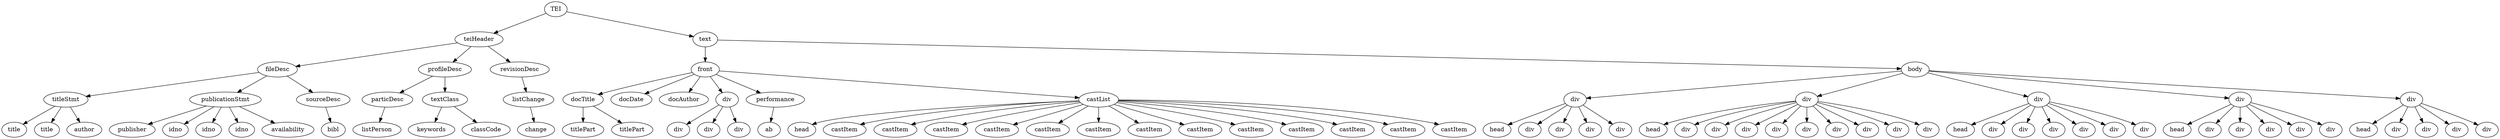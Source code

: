 digraph Tree {
	"t0" [label = "TEI"];
	"t1" [label = "teiHeader"];
	"t2" [label = "fileDesc"];
	"t3" [label = "titleStmt"];
	"t4" [label = "title"];
	"t5" [label = "title"];
	"t6" [label = "author"];
	"t7" [label = "publicationStmt"];
	"t8" [label = "publisher"];
	"t9" [label = "idno"];
	"t10" [label = "idno"];
	"t11" [label = "idno"];
	"t12" [label = "availability"];
	"t13" [label = "sourceDesc"];
	"t14" [label = "bibl"];
	"t15" [label = "profileDesc"];
	"t16" [label = "particDesc"];
	"t17" [label = "listPerson"];
	"t18" [label = "textClass"];
	"t19" [label = "keywords"];
	"t20" [label = "classCode"];
	"t21" [label = "revisionDesc"];
	"t22" [label = "listChange"];
	"t23" [label = "change"];
	"t24" [label = "text"];
	"t25" [label = "front"];
	"t26" [label = "docTitle"];
	"t27" [label = "titlePart"];
	"t28" [label = "titlePart"];
	"t29" [label = "docDate"];
	"t30" [label = "docAuthor"];
	"t31" [label = "div"];
	"t32" [label = "div"];
	"t33" [label = "div"];
	"t34" [label = "div"];
	"t35" [label = "performance"];
	"t36" [label = "ab"];
	"t37" [label = "castList"];
	"t38" [label = "head"];
	"t39" [label = "castItem"];
	"t40" [label = "castItem"];
	"t41" [label = "castItem"];
	"t42" [label = "castItem"];
	"t43" [label = "castItem"];
	"t44" [label = "castItem"];
	"t45" [label = "castItem"];
	"t46" [label = "castItem"];
	"t47" [label = "castItem"];
	"t48" [label = "castItem"];
	"t49" [label = "castItem"];
	"t50" [label = "castItem"];
	"t51" [label = "castItem"];
	"t52" [label = "body"];
	"t53" [label = "div"];
	"t54" [label = "head"];
	"t55" [label = "div"];
	"t56" [label = "div"];
	"t57" [label = "div"];
	"t58" [label = "div"];
	"t59" [label = "div"];
	"t60" [label = "head"];
	"t61" [label = "div"];
	"t62" [label = "div"];
	"t63" [label = "div"];
	"t64" [label = "div"];
	"t65" [label = "div"];
	"t66" [label = "div"];
	"t67" [label = "div"];
	"t68" [label = "div"];
	"t69" [label = "div"];
	"t70" [label = "div"];
	"t71" [label = "head"];
	"t72" [label = "div"];
	"t73" [label = "div"];
	"t74" [label = "div"];
	"t75" [label = "div"];
	"t76" [label = "div"];
	"t77" [label = "div"];
	"t78" [label = "div"];
	"t79" [label = "head"];
	"t80" [label = "div"];
	"t81" [label = "div"];
	"t82" [label = "div"];
	"t83" [label = "div"];
	"t84" [label = "div"];
	"t85" [label = "div"];
	"t86" [label = "head"];
	"t87" [label = "div"];
	"t88" [label = "div"];
	"t89" [label = "div"];
	"t90" [label = "div"];
	"t0" -> "t1";
	"t1" -> "t2";
	"t2" -> "t3";
	"t3" -> "t4";
	"t3" -> "t5";
	"t3" -> "t6";
	"t2" -> "t7";
	"t7" -> "t8";
	"t7" -> "t9";
	"t7" -> "t10";
	"t7" -> "t11";
	"t7" -> "t12";
	"t2" -> "t13";
	"t13" -> "t14";
	"t1" -> "t15";
	"t15" -> "t16";
	"t16" -> "t17";
	"t15" -> "t18";
	"t18" -> "t19";
	"t18" -> "t20";
	"t1" -> "t21";
	"t21" -> "t22";
	"t22" -> "t23";
	"t0" -> "t24";
	"t24" -> "t25";
	"t25" -> "t26";
	"t26" -> "t27";
	"t26" -> "t28";
	"t25" -> "t29";
	"t25" -> "t30";
	"t25" -> "t31";
	"t31" -> "t32";
	"t31" -> "t33";
	"t31" -> "t34";
	"t25" -> "t35";
	"t35" -> "t36";
	"t25" -> "t37";
	"t37" -> "t38";
	"t37" -> "t39";
	"t37" -> "t40";
	"t37" -> "t41";
	"t37" -> "t42";
	"t37" -> "t43";
	"t37" -> "t44";
	"t37" -> "t45";
	"t37" -> "t46";
	"t37" -> "t47";
	"t37" -> "t48";
	"t37" -> "t49";
	"t37" -> "t50";
	"t37" -> "t51";
	"t24" -> "t52";
	"t52" -> "t53";
	"t53" -> "t54";
	"t53" -> "t55";
	"t53" -> "t56";
	"t53" -> "t57";
	"t53" -> "t58";
	"t52" -> "t59";
	"t59" -> "t60";
	"t59" -> "t61";
	"t59" -> "t62";
	"t59" -> "t63";
	"t59" -> "t64";
	"t59" -> "t65";
	"t59" -> "t66";
	"t59" -> "t67";
	"t59" -> "t68";
	"t59" -> "t69";
	"t52" -> "t70";
	"t70" -> "t71";
	"t70" -> "t72";
	"t70" -> "t73";
	"t70" -> "t74";
	"t70" -> "t75";
	"t70" -> "t76";
	"t70" -> "t77";
	"t52" -> "t78";
	"t78" -> "t79";
	"t78" -> "t80";
	"t78" -> "t81";
	"t78" -> "t82";
	"t78" -> "t83";
	"t78" -> "t84";
	"t52" -> "t85";
	"t85" -> "t86";
	"t85" -> "t87";
	"t85" -> "t88";
	"t85" -> "t89";
	"t85" -> "t90";
}
